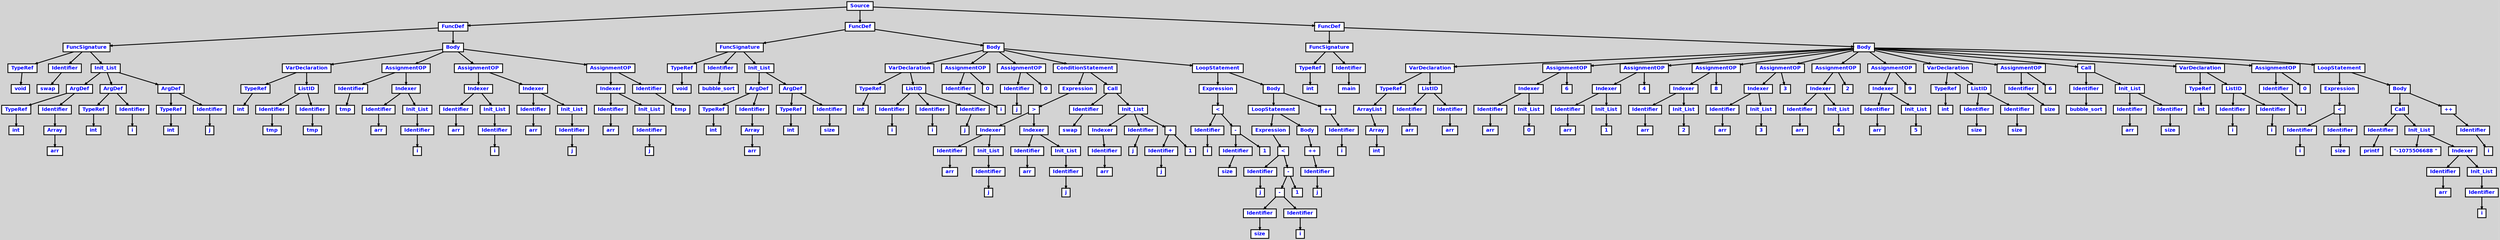 digraph {

	ordering=out;
	ranksep=.4;
	bgcolor="lightgrey";  node [shape=box, fixedsize=false, fontsize=12, fontname="Helvetica-bold", fontcolor="blue"
	width=.25, height=.25, color="black", fillcolor="white", style="filled, solid, bold"];

	edge [arrowsize=.5, color="black", style="bold"]

	n000001C8BFDEF018[label="Source"]
	n000001C8BFDCEB58[label="FuncDef"]
	n000001C8BFDC3488[label="FuncSignature"]
	n000001C8BFDC35C0[label="TypeRef"]
	n000001C8BFDC1E98[label="void"]
	n000001C8BFDC36F8[label="Identifier"]
	n000001C8BFDC1C28[label="swap"]
	n000001C8BFDC3350[label="Init_List"]
	n000001C8BFDC2378[label="ArgDef"]
	n000001C8BFDC24B0[label="TypeRef"]
	n000001C8BFDC2108[label="int"]
	n000001C8BFDC25E8[label="Identifier"]
	n000001C8BFDC2240[label="Array"]
	n000001C8BFDC1FD0[label="arr"]
	n000001C8BFDC2990[label="ArgDef"]
	n000001C8BFDC2AC8[label="TypeRef"]
	n000001C8BFDC2858[label="int"]
	n000001C8BFDC2C00[label="Identifier"]
	n000001C8BFDC1D60[label="i"]
	n000001C8BFDC2FA8[label="ArgDef"]
	n000001C8BFDC30E0[label="TypeRef"]
	n000001C8BFDC2E70[label="int"]
	n000001C8BFDC3218[label="Identifier"]
	n000001C8BFDC2720[label="j"]
	n000001C8BFDCEDC8[label="Body"]
	n000001C8BFDC41F0[label="VarDeclaration"]
	n000001C8BFDC4328[label="TypeRef"]
	n000001C8BFDC3BD8[label="int"]
	n000001C8BFDC3D10[label="ListID"]
	n000001C8BFDC3E48[label="Identifier"]
	n000001C8BFDC3968[label="tmp"]
	n000001C8BFDC3F80[label="Identifier"]
	n000001C8BFDC3AA0[label="tmp"]
	n000001C8BFDC6C98[label="AssignmentOP"]
	n000001C8BFDC6DD0[label="Identifier"]
	n000001C8BFDC40B8[label="tmp"]
	n000001C8BFDC8018[label="Indexer"]
	n000001C8BFDC8150[label="Identifier"]
	n000001C8BFDC7DA8[label="arr"]
	n000001C8BFDC8288[label="Init_List"]
	n000001C8BFDC94D0[label="Identifier"]
	n000001C8BFDC9260[label="i"]
	n000001C8BFDCB960[label="AssignmentOP"]
	n000001C8BFDCB5B8[label="Indexer"]
	n000001C8BFDCB6F0[label="Identifier"]
	n000001C8BFDCB348[label="arr"]
	n000001C8BFDCB828[label="Init_List"]
	n000001C8BFDCCA70[label="Identifier"]
	n000001C8BFDCC800[label="i"]
	n000001C8BFDCCF50[label="Indexer"]
	n000001C8BFDCD088[label="Identifier"]
	n000001C8BFDCCCE0[label="arr"]
	n000001C8BFDCD1C0[label="Init_List"]
	n000001C8BFDCE408[label="Identifier"]
	n000001C8BFDCE198[label="j"]
	n000001C8BFDCF2A8[label="AssignmentOP"]
	n000001C8BFDCEF00[label="Indexer"]
	n000001C8BFDCF038[label="Identifier"]
	n000001C8BFDCEC90[label="arr"]
	n000001C8BFDCF170[label="Init_List"]
	n000001C8BFDD03B8[label="Identifier"]
	n000001C8BFDD0148[label="j"]
	n000001C8BFDD0898[label="Identifier"]
	n000001C8BFDD0628[label="tmp"]
	n000001C8BFDD68E0[label="FuncDef"]
	n000001C8BFDD09D0[label="FuncSignature"]
	n000001C8BFDD0B08[label="TypeRef"]
	n000001C8BFDCF518[label="void"]
	n000001C8BFDD0C40[label="Identifier"]
	n000001C8BFDCEA20[label="bubble_sort"]
	n000001C8BFDD0760[label="Init_List"]
	n000001C8BFDCF9F8[label="ArgDef"]
	n000001C8BFDCFB30[label="TypeRef"]
	n000001C8BFDCF788[label="int"]
	n000001C8BFDCFC68[label="Identifier"]
	n000001C8BFDCF8C0[label="Array"]
	n000001C8BFDCF650[label="arr"]
	n000001C8BFDD0010[label="ArgDef"]
	n000001C8BFDD0280[label="TypeRef"]
	n000001C8BFDCFED8[label="int"]
	n000001C8BFDD04F0[label="Identifier"]
	n000001C8BFDCF3E0[label="size"]
	n000001C8BFDD6A18[label="Body"]
	n000001C8BFDD1AE0[label="VarDeclaration"]
	n000001C8BFDD1C18[label="TypeRef"]
	n000001C8BFDD1120[label="int"]
	n000001C8BFDD1390[label="ListID"]
	n000001C8BFDD14C8[label="Identifier"]
	n000001C8BFDD0EB0[label="i"]
	n000001C8BFDD1600[label="Identifier"]
	n000001C8BFDD1258[label="i"]
	n000001C8BFDD1870[label="Identifier"]
	n000001C8BFDD1738[label="j"]
	n000001C8BFDD1E88[label="AssignmentOP"]
	n000001C8BFDD1FC0[label="Identifier"]
	n000001C8BFDD19A8[label="i"]
	n000001C8BFDD2E60[label="0"]
	n000001C8BFDD2230[label="AssignmentOP"]
	n000001C8BFDD2368[label="Identifier"]
	n000001C8BFDD1D50[label="j"]
	n000001C8BFDD3340[label="0"]
	n000001C8BFDD6B50[label="ConditionStatement"]
	n000001C8BFDD8D70[label="Expression"]
	n000001C8BFDD73D8[label=">"]
	n000001C8BFDD7ED0[label="Indexer"]
	n000001C8BFDD8008[label="Identifier"]
	n000001C8BFDD7C60[label="arr"]
	n000001C8BFDD8140[label="Init_List"]
	n000001C8BFDD9388[label="Identifier"]
	n000001C8BFDD9118[label="j"]
	n000001C8BFDD83B0[label="Indexer"]
	n000001C8BFDD84E8[label="Identifier"]
	n000001C8BFDD7D98[label="arr"]
	n000001C8BFDD8620[label="Init_List"]
	n000001C8BFDD9AD8[label="Identifier"]
	n000001C8BFDD9868[label="j"]
	n000001C8BFDD8FE0[label="Call"]
	n000001C8BFDD9250[label="Identifier"]
	n000001C8BFDD6DC0[label="swap"]
	n000001C8BFDD94C0[label="Init_List"]
	n000001C8BFDDA978[label="Indexer"]
	n000001C8BFDDAAB0[label="Identifier"]
	n000001C8BFDDA5D0[label="arr"]
	n000001C8BFDDAD20[label="Identifier"]
	n000001C8BFDDA840[label="j"]
	n000001C8BFDD9FB8[label="+"]
	n000001C8BFDDAF90[label="Identifier"]
	n000001C8BFDDABE8[label="j"]
	n000001C8BFDDA708[label="1"]
	n000001C8BFDD8EA8[label="LoopStatement"]
	n000001C8BFDD9D48[label="Expression"]
	n000001C8BFDDA0F0[label="<"]
	n000001C8BFDDB6E0[label="Identifier"]
	n000001C8BFDDB470[label="i"]
	n000001C8BFDDA360[label="-"]
	n000001C8BFDDB950[label="Identifier"]
	n000001C8BFDDB5A8[label="size"]
	n000001C8BFDDB338[label="1"]
	n000001C8BFDD95F8[label="Body"]
	n000001C8BFDD9730[label="LoopStatement"]
	n000001C8BFDD9C10[label="Expression"]
	n000001C8BFDDB0C8[label="<"]
	n000001C8BFDDC1D8[label="Identifier"]
	n000001C8BFDDBF68[label="j"]
	n000001C8BFDDB200[label="-"]
	n000001C8BFDDB818[label="-"]
	n000001C8BFDDC448[label="Identifier"]
	n000001C8BFDDC0A0[label="size"]
	n000001C8BFDDC6B8[label="Identifier"]
	n000001C8BFDDC310[label="i"]
	n000001C8BFDDC580[label="1"]
	n000001C8BFDD99A0[label="Body"]
	n000001C8BFDDCB98[label="++"]
	n000001C8BFDDD1B0[label="Identifier"]
	n000001C8BFDDCF40[label="j"]
	n000001C8BFDDCE08[label="++"]
	n000001C8BFDDD690[label="Identifier"]
	n000001C8BFDDD420[label="i"]
	n000001C8BFDEF150[label="FuncDef"]
	n000001C8BFDDAE58[label="FuncSignature"]
	n000001C8BFDDBA88[label="TypeRef"]
	n000001C8BFDDA228[label="int"]
	n000001C8BFDDBBC0[label="Identifier"]
	n000001C8BFDCFDA0[label="main"]
	n000001C8BFDF1AC0[label="Body"]
	n000001C8BFDDDCA8[label="VarDeclaration"]
	n000001C8BFDDDDE0[label="TypeRef"]
	n000001C8BFDDD7C8[label="ArrayList"]
	n000001C8BFDDD078[label="Array"]
	n000001C8BFDDCA60[label="int"]
	n000001C8BFDDCCD0[label="ListID"]
	n000001C8BFDDD900[label="Identifier"]
	n000001C8BFDDC7F0[label="arr"]
	n000001C8BFDDDA38[label="Identifier"]
	n000001C8BFDDC928[label="arr"]
	n000001C8BFDE0AF8[label="AssignmentOP"]
	n000001C8BFDE0750[label="Indexer"]
	n000001C8BFDE0888[label="Identifier"]
	n000001C8BFDE04E0[label="arr"]
	n000001C8BFDE09C0[label="Init_List"]
	n000001C8BFDE1860[label="0"]
	n000001C8BFDE1C08[label="6"]
	n000001C8BFDE3A80[label="AssignmentOP"]
	n000001C8BFDE36D8[label="Indexer"]
	n000001C8BFDE3810[label="Identifier"]
	n000001C8BFDE3468[label="arr"]
	n000001C8BFDE3948[label="Init_List"]
	n000001C8BFDE47E8[label="1"]
	n000001C8BFDE4B90[label="4"]
	n000001C8BFDE6A08[label="AssignmentOP"]
	n000001C8BFDE6660[label="Indexer"]
	n000001C8BFDE6798[label="Identifier"]
	n000001C8BFDE63F0[label="arr"]
	n000001C8BFDE68D0[label="Init_List"]
	n000001C8BFDE7770[label="2"]
	n000001C8BFDE7B18[label="8"]
	n000001C8BFDE9990[label="AssignmentOP"]
	n000001C8BFDE95E8[label="Indexer"]
	n000001C8BFDE9720[label="Identifier"]
	n000001C8BFDE9378[label="arr"]
	n000001C8BFDE9858[label="Init_List"]
	n000001C8BFDEA6F8[label="3"]
	n000001C8BFDEAAA0[label="3"]
	n000001C8BFDEC918[label="AssignmentOP"]
	n000001C8BFDEC570[label="Indexer"]
	n000001C8BFDEC6A8[label="Identifier"]
	n000001C8BFDEC300[label="arr"]
	n000001C8BFDEC7E0[label="Init_List"]
	n000001C8BFDED680[label="4"]
	n000001C8BFDEDA28[label="2"]
	n000001C8BFDEF8A0[label="AssignmentOP"]
	n000001C8BFDEF4F8[label="Indexer"]
	n000001C8BFDEF630[label="Identifier"]
	n000001C8BFDEF288[label="arr"]
	n000001C8BFDEF768[label="Init_List"]
	n000001C8BFDF0608[label="5"]
	n000001C8BFDF09B0[label="9"]
	n000001C8BFDF0128[label="VarDeclaration"]
	n000001C8BFDF0260[label="TypeRef"]
	n000001C8BFDEFB10[label="int"]
	n000001C8BFDEFC48[label="ListID"]
	n000001C8BFDEFD80[label="Identifier"]
	n000001C8BFDEF3C0[label="size"]
	n000001C8BFDEFEB8[label="Identifier"]
	n000001C8BFDEF9D8[label="size"]
	n000001C8BFDF04D0[label="AssignmentOP"]
	n000001C8BFDF0740[label="Identifier"]
	n000001C8BFDEFFF0[label="size"]
	n000001C8BFDF1718[label="6"]
	n000001C8BFDF0E90[label="Call"]
	n000001C8BFDF0FC8[label="Identifier"]
	n000001C8BFDF0AE8[label="bubble_sort"]
	n000001C8BFDF1100[label="Init_List"]
	n000001C8BFDF2348[label="Identifier"]
	n000001C8BFDF20D8[label="arr"]
	n000001C8BFDF25B8[label="Identifier"]
	n000001C8BFDF2210[label="size"]
	n000001C8BFDF1850[label="VarDeclaration"]
	n000001C8BFDF1988[label="TypeRef"]
	n000001C8BFDF0D58[label="int"]
	n000001C8BFDF1238[label="ListID"]
	n000001C8BFDF1370[label="Identifier"]
	n000001C8BFDF0398[label="i"]
	n000001C8BFDF14A8[label="Identifier"]
	n000001C8BFDF0C20[label="i"]
	n000001C8BFDF1BF8[label="AssignmentOP"]
	n000001C8BFDF1D30[label="Identifier"]
	n000001C8BFDF15E0[label="i"]
	n000001C8BFDF30B0[label="0"]
	n000001C8BFDF1E68[label="LoopStatement"]
	n000001C8BFDF57B0[label="Expression"]
	n000001C8BFDF2BD0[label="<"]
	n000001C8BFDF3800[label="Identifier"]
	n000001C8BFDF3590[label="i"]
	n000001C8BFDF3A70[label="Identifier"]
	n000001C8BFDF36C8[label="size"]
	n000001C8BFDF1FA0[label="Body"]
	n000001C8BFDF5A20[label="Call"]
	n000001C8BFDF5B58[label="Identifier"]
	n000001C8BFDF26F0[label="printf"]
	n000001C8BFDF5C90[label="Init_List"]
	n000001C8BFDF41C0[label="\"-1075506688 \""]
	n000001C8BFDF6DA0[label="Indexer"]
	n000001C8BFDF6ED8[label="Identifier"]
	n000001C8BFDF6B30[label="arr"]
	n000001C8BFDF7010[label="Init_List"]
	n000001C8BFDF8258[label="Identifier"]
	n000001C8BFDF7FE8[label="i"]
	n000001C8BFDF69F8[label="++"]
	n000001C8BFDF74F0[label="Identifier"]
	n000001C8BFDF7280[label="i"]

		n000001C8BFDEF018 -> n000001C8BFDCEB58		// Source -> FuncDef
		n000001C8BFDCEB58 -> n000001C8BFDC3488		// FuncDef -> FuncSignature
		n000001C8BFDC3488 -> n000001C8BFDC35C0		// FuncSignature -> TypeRef
		n000001C8BFDC35C0 -> n000001C8BFDC1E98		// TypeRef -> void
		n000001C8BFDC3488 -> n000001C8BFDC36F8		// FuncSignature -> Identifier
		n000001C8BFDC36F8 -> n000001C8BFDC1C28		// Identifier -> swap
		n000001C8BFDC3488 -> n000001C8BFDC3350		// FuncSignature -> Init_List
		n000001C8BFDC3350 -> n000001C8BFDC2378		// Init_List -> ArgDef
		n000001C8BFDC2378 -> n000001C8BFDC24B0		// ArgDef -> TypeRef
		n000001C8BFDC24B0 -> n000001C8BFDC2108		// TypeRef -> int
		n000001C8BFDC2378 -> n000001C8BFDC25E8		// ArgDef -> Identifier
		n000001C8BFDC25E8 -> n000001C8BFDC2240		// Identifier -> Array
		n000001C8BFDC2240 -> n000001C8BFDC1FD0		// Array -> arr
		n000001C8BFDC3350 -> n000001C8BFDC2990		// Init_List -> ArgDef
		n000001C8BFDC2990 -> n000001C8BFDC2AC8		// ArgDef -> TypeRef
		n000001C8BFDC2AC8 -> n000001C8BFDC2858		// TypeRef -> int
		n000001C8BFDC2990 -> n000001C8BFDC2C00		// ArgDef -> Identifier
		n000001C8BFDC2C00 -> n000001C8BFDC1D60		// Identifier -> i
		n000001C8BFDC3350 -> n000001C8BFDC2FA8		// Init_List -> ArgDef
		n000001C8BFDC2FA8 -> n000001C8BFDC30E0		// ArgDef -> TypeRef
		n000001C8BFDC30E0 -> n000001C8BFDC2E70		// TypeRef -> int
		n000001C8BFDC2FA8 -> n000001C8BFDC3218		// ArgDef -> Identifier
		n000001C8BFDC3218 -> n000001C8BFDC2720		// Identifier -> j
		n000001C8BFDCEB58 -> n000001C8BFDCEDC8		// FuncDef -> Body
		n000001C8BFDCEDC8 -> n000001C8BFDC41F0		// Body -> VarDeclaration
		n000001C8BFDC41F0 -> n000001C8BFDC4328		// VarDeclaration -> TypeRef
		n000001C8BFDC4328 -> n000001C8BFDC3BD8		// TypeRef -> int
		n000001C8BFDC41F0 -> n000001C8BFDC3D10		// VarDeclaration -> ListID
		n000001C8BFDC3D10 -> n000001C8BFDC3E48		// ListID -> Identifier
		n000001C8BFDC3E48 -> n000001C8BFDC3968		// Identifier -> tmp
		n000001C8BFDC3D10 -> n000001C8BFDC3F80		// ListID -> Identifier
		n000001C8BFDC3F80 -> n000001C8BFDC3AA0		// Identifier -> tmp
		n000001C8BFDCEDC8 -> n000001C8BFDC6C98		// Body -> AssignmentOP
		n000001C8BFDC6C98 -> n000001C8BFDC6DD0		// AssignmentOP -> Identifier
		n000001C8BFDC6DD0 -> n000001C8BFDC40B8		// Identifier -> tmp
		n000001C8BFDC6C98 -> n000001C8BFDC8018		// AssignmentOP -> Indexer
		n000001C8BFDC8018 -> n000001C8BFDC8150		// Indexer -> Identifier
		n000001C8BFDC8150 -> n000001C8BFDC7DA8		// Identifier -> arr
		n000001C8BFDC8018 -> n000001C8BFDC8288		// Indexer -> Init_List
		n000001C8BFDC8288 -> n000001C8BFDC94D0		// Init_List -> Identifier
		n000001C8BFDC94D0 -> n000001C8BFDC9260		// Identifier -> i
		n000001C8BFDCEDC8 -> n000001C8BFDCB960		// Body -> AssignmentOP
		n000001C8BFDCB960 -> n000001C8BFDCB5B8		// AssignmentOP -> Indexer
		n000001C8BFDCB5B8 -> n000001C8BFDCB6F0		// Indexer -> Identifier
		n000001C8BFDCB6F0 -> n000001C8BFDCB348		// Identifier -> arr
		n000001C8BFDCB5B8 -> n000001C8BFDCB828		// Indexer -> Init_List
		n000001C8BFDCB828 -> n000001C8BFDCCA70		// Init_List -> Identifier
		n000001C8BFDCCA70 -> n000001C8BFDCC800		// Identifier -> i
		n000001C8BFDCB960 -> n000001C8BFDCCF50		// AssignmentOP -> Indexer
		n000001C8BFDCCF50 -> n000001C8BFDCD088		// Indexer -> Identifier
		n000001C8BFDCD088 -> n000001C8BFDCCCE0		// Identifier -> arr
		n000001C8BFDCCF50 -> n000001C8BFDCD1C0		// Indexer -> Init_List
		n000001C8BFDCD1C0 -> n000001C8BFDCE408		// Init_List -> Identifier
		n000001C8BFDCE408 -> n000001C8BFDCE198		// Identifier -> j
		n000001C8BFDCEDC8 -> n000001C8BFDCF2A8		// Body -> AssignmentOP
		n000001C8BFDCF2A8 -> n000001C8BFDCEF00		// AssignmentOP -> Indexer
		n000001C8BFDCEF00 -> n000001C8BFDCF038		// Indexer -> Identifier
		n000001C8BFDCF038 -> n000001C8BFDCEC90		// Identifier -> arr
		n000001C8BFDCEF00 -> n000001C8BFDCF170		// Indexer -> Init_List
		n000001C8BFDCF170 -> n000001C8BFDD03B8		// Init_List -> Identifier
		n000001C8BFDD03B8 -> n000001C8BFDD0148		// Identifier -> j
		n000001C8BFDCF2A8 -> n000001C8BFDD0898		// AssignmentOP -> Identifier
		n000001C8BFDD0898 -> n000001C8BFDD0628		// Identifier -> tmp
		n000001C8BFDEF018 -> n000001C8BFDD68E0		// Source -> FuncDef
		n000001C8BFDD68E0 -> n000001C8BFDD09D0		// FuncDef -> FuncSignature
		n000001C8BFDD09D0 -> n000001C8BFDD0B08		// FuncSignature -> TypeRef
		n000001C8BFDD0B08 -> n000001C8BFDCF518		// TypeRef -> void
		n000001C8BFDD09D0 -> n000001C8BFDD0C40		// FuncSignature -> Identifier
		n000001C8BFDD0C40 -> n000001C8BFDCEA20		// Identifier -> bubble_sort
		n000001C8BFDD09D0 -> n000001C8BFDD0760		// FuncSignature -> Init_List
		n000001C8BFDD0760 -> n000001C8BFDCF9F8		// Init_List -> ArgDef
		n000001C8BFDCF9F8 -> n000001C8BFDCFB30		// ArgDef -> TypeRef
		n000001C8BFDCFB30 -> n000001C8BFDCF788		// TypeRef -> int
		n000001C8BFDCF9F8 -> n000001C8BFDCFC68		// ArgDef -> Identifier
		n000001C8BFDCFC68 -> n000001C8BFDCF8C0		// Identifier -> Array
		n000001C8BFDCF8C0 -> n000001C8BFDCF650		// Array -> arr
		n000001C8BFDD0760 -> n000001C8BFDD0010		// Init_List -> ArgDef
		n000001C8BFDD0010 -> n000001C8BFDD0280		// ArgDef -> TypeRef
		n000001C8BFDD0280 -> n000001C8BFDCFED8		// TypeRef -> int
		n000001C8BFDD0010 -> n000001C8BFDD04F0		// ArgDef -> Identifier
		n000001C8BFDD04F0 -> n000001C8BFDCF3E0		// Identifier -> size
		n000001C8BFDD68E0 -> n000001C8BFDD6A18		// FuncDef -> Body
		n000001C8BFDD6A18 -> n000001C8BFDD1AE0		// Body -> VarDeclaration
		n000001C8BFDD1AE0 -> n000001C8BFDD1C18		// VarDeclaration -> TypeRef
		n000001C8BFDD1C18 -> n000001C8BFDD1120		// TypeRef -> int
		n000001C8BFDD1AE0 -> n000001C8BFDD1390		// VarDeclaration -> ListID
		n000001C8BFDD1390 -> n000001C8BFDD14C8		// ListID -> Identifier
		n000001C8BFDD14C8 -> n000001C8BFDD0EB0		// Identifier -> i
		n000001C8BFDD1390 -> n000001C8BFDD1600		// ListID -> Identifier
		n000001C8BFDD1600 -> n000001C8BFDD1258		// Identifier -> i
		n000001C8BFDD1390 -> n000001C8BFDD1870		// ListID -> Identifier
		n000001C8BFDD1870 -> n000001C8BFDD1738		// Identifier -> j
		n000001C8BFDD6A18 -> n000001C8BFDD1E88		// Body -> AssignmentOP
		n000001C8BFDD1E88 -> n000001C8BFDD1FC0		// AssignmentOP -> Identifier
		n000001C8BFDD1FC0 -> n000001C8BFDD19A8		// Identifier -> i
		n000001C8BFDD1E88 -> n000001C8BFDD2E60		// AssignmentOP -> 0
		n000001C8BFDD6A18 -> n000001C8BFDD2230		// Body -> AssignmentOP
		n000001C8BFDD2230 -> n000001C8BFDD2368		// AssignmentOP -> Identifier
		n000001C8BFDD2368 -> n000001C8BFDD1D50		// Identifier -> j
		n000001C8BFDD2230 -> n000001C8BFDD3340		// AssignmentOP -> 0
		n000001C8BFDD6A18 -> n000001C8BFDD6B50		// Body -> ConditionStatement
		n000001C8BFDD6B50 -> n000001C8BFDD8D70		// ConditionStatement -> Expression
		n000001C8BFDD8D70 -> n000001C8BFDD73D8		// Expression -> >
		n000001C8BFDD73D8 -> n000001C8BFDD7ED0		// > -> Indexer
		n000001C8BFDD7ED0 -> n000001C8BFDD8008		// Indexer -> Identifier
		n000001C8BFDD8008 -> n000001C8BFDD7C60		// Identifier -> arr
		n000001C8BFDD7ED0 -> n000001C8BFDD8140		// Indexer -> Init_List
		n000001C8BFDD8140 -> n000001C8BFDD9388		// Init_List -> Identifier
		n000001C8BFDD9388 -> n000001C8BFDD9118		// Identifier -> j
		n000001C8BFDD73D8 -> n000001C8BFDD83B0		// > -> Indexer
		n000001C8BFDD83B0 -> n000001C8BFDD84E8		// Indexer -> Identifier
		n000001C8BFDD84E8 -> n000001C8BFDD7D98		// Identifier -> arr
		n000001C8BFDD83B0 -> n000001C8BFDD8620		// Indexer -> Init_List
		n000001C8BFDD8620 -> n000001C8BFDD9AD8		// Init_List -> Identifier
		n000001C8BFDD9AD8 -> n000001C8BFDD9868		// Identifier -> j
		n000001C8BFDD6B50 -> n000001C8BFDD8FE0		// ConditionStatement -> Call
		n000001C8BFDD8FE0 -> n000001C8BFDD9250		// Call -> Identifier
		n000001C8BFDD9250 -> n000001C8BFDD6DC0		// Identifier -> swap
		n000001C8BFDD8FE0 -> n000001C8BFDD94C0		// Call -> Init_List
		n000001C8BFDD94C0 -> n000001C8BFDDA978		// Init_List -> Indexer
		n000001C8BFDDA978 -> n000001C8BFDDAAB0		// Indexer -> Identifier
		n000001C8BFDDAAB0 -> n000001C8BFDDA5D0		// Identifier -> arr
		n000001C8BFDD94C0 -> n000001C8BFDDAD20		// Init_List -> Identifier
		n000001C8BFDDAD20 -> n000001C8BFDDA840		// Identifier -> j
		n000001C8BFDD94C0 -> n000001C8BFDD9FB8		// Init_List -> +
		n000001C8BFDD9FB8 -> n000001C8BFDDAF90		// + -> Identifier
		n000001C8BFDDAF90 -> n000001C8BFDDABE8		// Identifier -> j
		n000001C8BFDD9FB8 -> n000001C8BFDDA708		// + -> 1
		n000001C8BFDD6A18 -> n000001C8BFDD8EA8		// Body -> LoopStatement
		n000001C8BFDD8EA8 -> n000001C8BFDD9D48		// LoopStatement -> Expression
		n000001C8BFDD9D48 -> n000001C8BFDDA0F0		// Expression -> <
		n000001C8BFDDA0F0 -> n000001C8BFDDB6E0		// < -> Identifier
		n000001C8BFDDB6E0 -> n000001C8BFDDB470		// Identifier -> i
		n000001C8BFDDA0F0 -> n000001C8BFDDA360		// < -> -
		n000001C8BFDDA360 -> n000001C8BFDDB950		// - -> Identifier
		n000001C8BFDDB950 -> n000001C8BFDDB5A8		// Identifier -> size
		n000001C8BFDDA360 -> n000001C8BFDDB338		// - -> 1
		n000001C8BFDD8EA8 -> n000001C8BFDD95F8		// LoopStatement -> Body
		n000001C8BFDD95F8 -> n000001C8BFDD9730		// Body -> LoopStatement
		n000001C8BFDD9730 -> n000001C8BFDD9C10		// LoopStatement -> Expression
		n000001C8BFDD9C10 -> n000001C8BFDDB0C8		// Expression -> <
		n000001C8BFDDB0C8 -> n000001C8BFDDC1D8		// < -> Identifier
		n000001C8BFDDC1D8 -> n000001C8BFDDBF68		// Identifier -> j
		n000001C8BFDDB0C8 -> n000001C8BFDDB200		// < -> -
		n000001C8BFDDB200 -> n000001C8BFDDB818		// - -> -
		n000001C8BFDDB818 -> n000001C8BFDDC448		// - -> Identifier
		n000001C8BFDDC448 -> n000001C8BFDDC0A0		// Identifier -> size
		n000001C8BFDDB818 -> n000001C8BFDDC6B8		// - -> Identifier
		n000001C8BFDDC6B8 -> n000001C8BFDDC310		// Identifier -> i
		n000001C8BFDDB200 -> n000001C8BFDDC580		// - -> 1
		n000001C8BFDD9730 -> n000001C8BFDD99A0		// LoopStatement -> Body
		n000001C8BFDD99A0 -> n000001C8BFDDCB98		// Body -> ++
		n000001C8BFDDCB98 -> n000001C8BFDDD1B0		// ++ -> Identifier
		n000001C8BFDDD1B0 -> n000001C8BFDDCF40		// Identifier -> j
		n000001C8BFDD95F8 -> n000001C8BFDDCE08		// Body -> ++
		n000001C8BFDDCE08 -> n000001C8BFDDD690		// ++ -> Identifier
		n000001C8BFDDD690 -> n000001C8BFDDD420		// Identifier -> i
		n000001C8BFDEF018 -> n000001C8BFDEF150		// Source -> FuncDef
		n000001C8BFDEF150 -> n000001C8BFDDAE58		// FuncDef -> FuncSignature
		n000001C8BFDDAE58 -> n000001C8BFDDBA88		// FuncSignature -> TypeRef
		n000001C8BFDDBA88 -> n000001C8BFDDA228		// TypeRef -> int
		n000001C8BFDDAE58 -> n000001C8BFDDBBC0		// FuncSignature -> Identifier
		n000001C8BFDDBBC0 -> n000001C8BFDCFDA0		// Identifier -> main
		n000001C8BFDEF150 -> n000001C8BFDF1AC0		// FuncDef -> Body
		n000001C8BFDF1AC0 -> n000001C8BFDDDCA8		// Body -> VarDeclaration
		n000001C8BFDDDCA8 -> n000001C8BFDDDDE0		// VarDeclaration -> TypeRef
		n000001C8BFDDDDE0 -> n000001C8BFDDD7C8		// TypeRef -> ArrayList
		n000001C8BFDDD7C8 -> n000001C8BFDDD078		// ArrayList -> Array
		n000001C8BFDDD078 -> n000001C8BFDDCA60		// Array -> int
		n000001C8BFDDDCA8 -> n000001C8BFDDCCD0		// VarDeclaration -> ListID
		n000001C8BFDDCCD0 -> n000001C8BFDDD900		// ListID -> Identifier
		n000001C8BFDDD900 -> n000001C8BFDDC7F0		// Identifier -> arr
		n000001C8BFDDCCD0 -> n000001C8BFDDDA38		// ListID -> Identifier
		n000001C8BFDDDA38 -> n000001C8BFDDC928		// Identifier -> arr
		n000001C8BFDF1AC0 -> n000001C8BFDE0AF8		// Body -> AssignmentOP
		n000001C8BFDE0AF8 -> n000001C8BFDE0750		// AssignmentOP -> Indexer
		n000001C8BFDE0750 -> n000001C8BFDE0888		// Indexer -> Identifier
		n000001C8BFDE0888 -> n000001C8BFDE04E0		// Identifier -> arr
		n000001C8BFDE0750 -> n000001C8BFDE09C0		// Indexer -> Init_List
		n000001C8BFDE09C0 -> n000001C8BFDE1860		// Init_List -> 0
		n000001C8BFDE0AF8 -> n000001C8BFDE1C08		// AssignmentOP -> 6
		n000001C8BFDF1AC0 -> n000001C8BFDE3A80		// Body -> AssignmentOP
		n000001C8BFDE3A80 -> n000001C8BFDE36D8		// AssignmentOP -> Indexer
		n000001C8BFDE36D8 -> n000001C8BFDE3810		// Indexer -> Identifier
		n000001C8BFDE3810 -> n000001C8BFDE3468		// Identifier -> arr
		n000001C8BFDE36D8 -> n000001C8BFDE3948		// Indexer -> Init_List
		n000001C8BFDE3948 -> n000001C8BFDE47E8		// Init_List -> 1
		n000001C8BFDE3A80 -> n000001C8BFDE4B90		// AssignmentOP -> 4
		n000001C8BFDF1AC0 -> n000001C8BFDE6A08		// Body -> AssignmentOP
		n000001C8BFDE6A08 -> n000001C8BFDE6660		// AssignmentOP -> Indexer
		n000001C8BFDE6660 -> n000001C8BFDE6798		// Indexer -> Identifier
		n000001C8BFDE6798 -> n000001C8BFDE63F0		// Identifier -> arr
		n000001C8BFDE6660 -> n000001C8BFDE68D0		// Indexer -> Init_List
		n000001C8BFDE68D0 -> n000001C8BFDE7770		// Init_List -> 2
		n000001C8BFDE6A08 -> n000001C8BFDE7B18		// AssignmentOP -> 8
		n000001C8BFDF1AC0 -> n000001C8BFDE9990		// Body -> AssignmentOP
		n000001C8BFDE9990 -> n000001C8BFDE95E8		// AssignmentOP -> Indexer
		n000001C8BFDE95E8 -> n000001C8BFDE9720		// Indexer -> Identifier
		n000001C8BFDE9720 -> n000001C8BFDE9378		// Identifier -> arr
		n000001C8BFDE95E8 -> n000001C8BFDE9858		// Indexer -> Init_List
		n000001C8BFDE9858 -> n000001C8BFDEA6F8		// Init_List -> 3
		n000001C8BFDE9990 -> n000001C8BFDEAAA0		// AssignmentOP -> 3
		n000001C8BFDF1AC0 -> n000001C8BFDEC918		// Body -> AssignmentOP
		n000001C8BFDEC918 -> n000001C8BFDEC570		// AssignmentOP -> Indexer
		n000001C8BFDEC570 -> n000001C8BFDEC6A8		// Indexer -> Identifier
		n000001C8BFDEC6A8 -> n000001C8BFDEC300		// Identifier -> arr
		n000001C8BFDEC570 -> n000001C8BFDEC7E0		// Indexer -> Init_List
		n000001C8BFDEC7E0 -> n000001C8BFDED680		// Init_List -> 4
		n000001C8BFDEC918 -> n000001C8BFDEDA28		// AssignmentOP -> 2
		n000001C8BFDF1AC0 -> n000001C8BFDEF8A0		// Body -> AssignmentOP
		n000001C8BFDEF8A0 -> n000001C8BFDEF4F8		// AssignmentOP -> Indexer
		n000001C8BFDEF4F8 -> n000001C8BFDEF630		// Indexer -> Identifier
		n000001C8BFDEF630 -> n000001C8BFDEF288		// Identifier -> arr
		n000001C8BFDEF4F8 -> n000001C8BFDEF768		// Indexer -> Init_List
		n000001C8BFDEF768 -> n000001C8BFDF0608		// Init_List -> 5
		n000001C8BFDEF8A0 -> n000001C8BFDF09B0		// AssignmentOP -> 9
		n000001C8BFDF1AC0 -> n000001C8BFDF0128		// Body -> VarDeclaration
		n000001C8BFDF0128 -> n000001C8BFDF0260		// VarDeclaration -> TypeRef
		n000001C8BFDF0260 -> n000001C8BFDEFB10		// TypeRef -> int
		n000001C8BFDF0128 -> n000001C8BFDEFC48		// VarDeclaration -> ListID
		n000001C8BFDEFC48 -> n000001C8BFDEFD80		// ListID -> Identifier
		n000001C8BFDEFD80 -> n000001C8BFDEF3C0		// Identifier -> size
		n000001C8BFDEFC48 -> n000001C8BFDEFEB8		// ListID -> Identifier
		n000001C8BFDEFEB8 -> n000001C8BFDEF9D8		// Identifier -> size
		n000001C8BFDF1AC0 -> n000001C8BFDF04D0		// Body -> AssignmentOP
		n000001C8BFDF04D0 -> n000001C8BFDF0740		// AssignmentOP -> Identifier
		n000001C8BFDF0740 -> n000001C8BFDEFFF0		// Identifier -> size
		n000001C8BFDF04D0 -> n000001C8BFDF1718		// AssignmentOP -> 6
		n000001C8BFDF1AC0 -> n000001C8BFDF0E90		// Body -> Call
		n000001C8BFDF0E90 -> n000001C8BFDF0FC8		// Call -> Identifier
		n000001C8BFDF0FC8 -> n000001C8BFDF0AE8		// Identifier -> bubble_sort
		n000001C8BFDF0E90 -> n000001C8BFDF1100		// Call -> Init_List
		n000001C8BFDF1100 -> n000001C8BFDF2348		// Init_List -> Identifier
		n000001C8BFDF2348 -> n000001C8BFDF20D8		// Identifier -> arr
		n000001C8BFDF1100 -> n000001C8BFDF25B8		// Init_List -> Identifier
		n000001C8BFDF25B8 -> n000001C8BFDF2210		// Identifier -> size
		n000001C8BFDF1AC0 -> n000001C8BFDF1850		// Body -> VarDeclaration
		n000001C8BFDF1850 -> n000001C8BFDF1988		// VarDeclaration -> TypeRef
		n000001C8BFDF1988 -> n000001C8BFDF0D58		// TypeRef -> int
		n000001C8BFDF1850 -> n000001C8BFDF1238		// VarDeclaration -> ListID
		n000001C8BFDF1238 -> n000001C8BFDF1370		// ListID -> Identifier
		n000001C8BFDF1370 -> n000001C8BFDF0398		// Identifier -> i
		n000001C8BFDF1238 -> n000001C8BFDF14A8		// ListID -> Identifier
		n000001C8BFDF14A8 -> n000001C8BFDF0C20		// Identifier -> i
		n000001C8BFDF1AC0 -> n000001C8BFDF1BF8		// Body -> AssignmentOP
		n000001C8BFDF1BF8 -> n000001C8BFDF1D30		// AssignmentOP -> Identifier
		n000001C8BFDF1D30 -> n000001C8BFDF15E0		// Identifier -> i
		n000001C8BFDF1BF8 -> n000001C8BFDF30B0		// AssignmentOP -> 0
		n000001C8BFDF1AC0 -> n000001C8BFDF1E68		// Body -> LoopStatement
		n000001C8BFDF1E68 -> n000001C8BFDF57B0		// LoopStatement -> Expression
		n000001C8BFDF57B0 -> n000001C8BFDF2BD0		// Expression -> <
		n000001C8BFDF2BD0 -> n000001C8BFDF3800		// < -> Identifier
		n000001C8BFDF3800 -> n000001C8BFDF3590		// Identifier -> i
		n000001C8BFDF2BD0 -> n000001C8BFDF3A70		// < -> Identifier
		n000001C8BFDF3A70 -> n000001C8BFDF36C8		// Identifier -> size
		n000001C8BFDF1E68 -> n000001C8BFDF1FA0		// LoopStatement -> Body
		n000001C8BFDF1FA0 -> n000001C8BFDF5A20		// Body -> Call
		n000001C8BFDF5A20 -> n000001C8BFDF5B58		// Call -> Identifier
		n000001C8BFDF5B58 -> n000001C8BFDF26F0		// Identifier -> printf
		n000001C8BFDF5A20 -> n000001C8BFDF5C90		// Call -> Init_List
		n000001C8BFDF5C90 -> n000001C8BFDF41C0		// Init_List -> \"1 \"
		n000001C8BFDF5C90 -> n000001C8BFDF6DA0		// Init_List -> Indexer
		n000001C8BFDF6DA0 -> n000001C8BFDF6ED8		// Indexer -> Identifier
		n000001C8BFDF6ED8 -> n000001C8BFDF6B30		// Identifier -> arr
		n000001C8BFDF6DA0 -> n000001C8BFDF7010		// Indexer -> Init_List
		n000001C8BFDF7010 -> n000001C8BFDF8258		// Init_List -> Identifier
		n000001C8BFDF8258 -> n000001C8BFDF7FE8		// Identifier -> i
		n000001C8BFDF1FA0 -> n000001C8BFDF69F8		// Body -> ++
		n000001C8BFDF69F8 -> n000001C8BFDF74F0		// ++ -> Identifier
		n000001C8BFDF74F0 -> n000001C8BFDF7280		// Identifier -> i

}